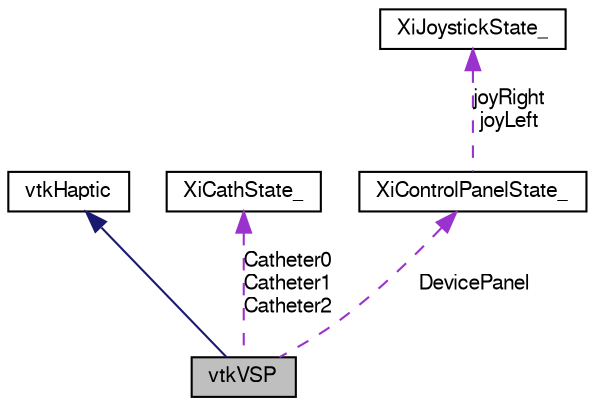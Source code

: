 digraph G
{
  bgcolor="transparent";
  edge [fontname="FreeSans",fontsize="10",labelfontname="FreeSans",labelfontsize="10"];
  node [fontname="FreeSans",fontsize="10",shape=record];
  Node1 [label="vtkVSP",height=0.2,width=0.4,color="black", fillcolor="grey75", style="filled" fontcolor="black"];
  Node2 -> Node1 [dir=back,color="midnightblue",fontsize="10",style="solid",fontname="FreeSans"];
  Node2 [label="vtkHaptic",height=0.2,width=0.4,color="black",URL="$classvtkHaptic.html",tooltip="Generic Haptic Class."];
  Node3 -> Node1 [dir=back,color="darkorchid3",fontsize="10",style="dashed",label="Catheter0\nCatheter1\nCatheter2",fontname="FreeSans"];
  Node3 [label="XiCathState_",height=0.2,width=0.4,color="black",URL="$structXiCathState__.html"];
  Node4 -> Node1 [dir=back,color="darkorchid3",fontsize="10",style="dashed",label="DevicePanel",fontname="FreeSans"];
  Node4 [label="XiControlPanelState_",height=0.2,width=0.4,color="black",URL="$structXiControlPanelState__.html"];
  Node5 -> Node4 [dir=back,color="darkorchid3",fontsize="10",style="dashed",label="joyRight\njoyLeft",fontname="FreeSans"];
  Node5 [label="XiJoystickState_",height=0.2,width=0.4,color="black",URL="$structXiJoystickState__.html"];
}
